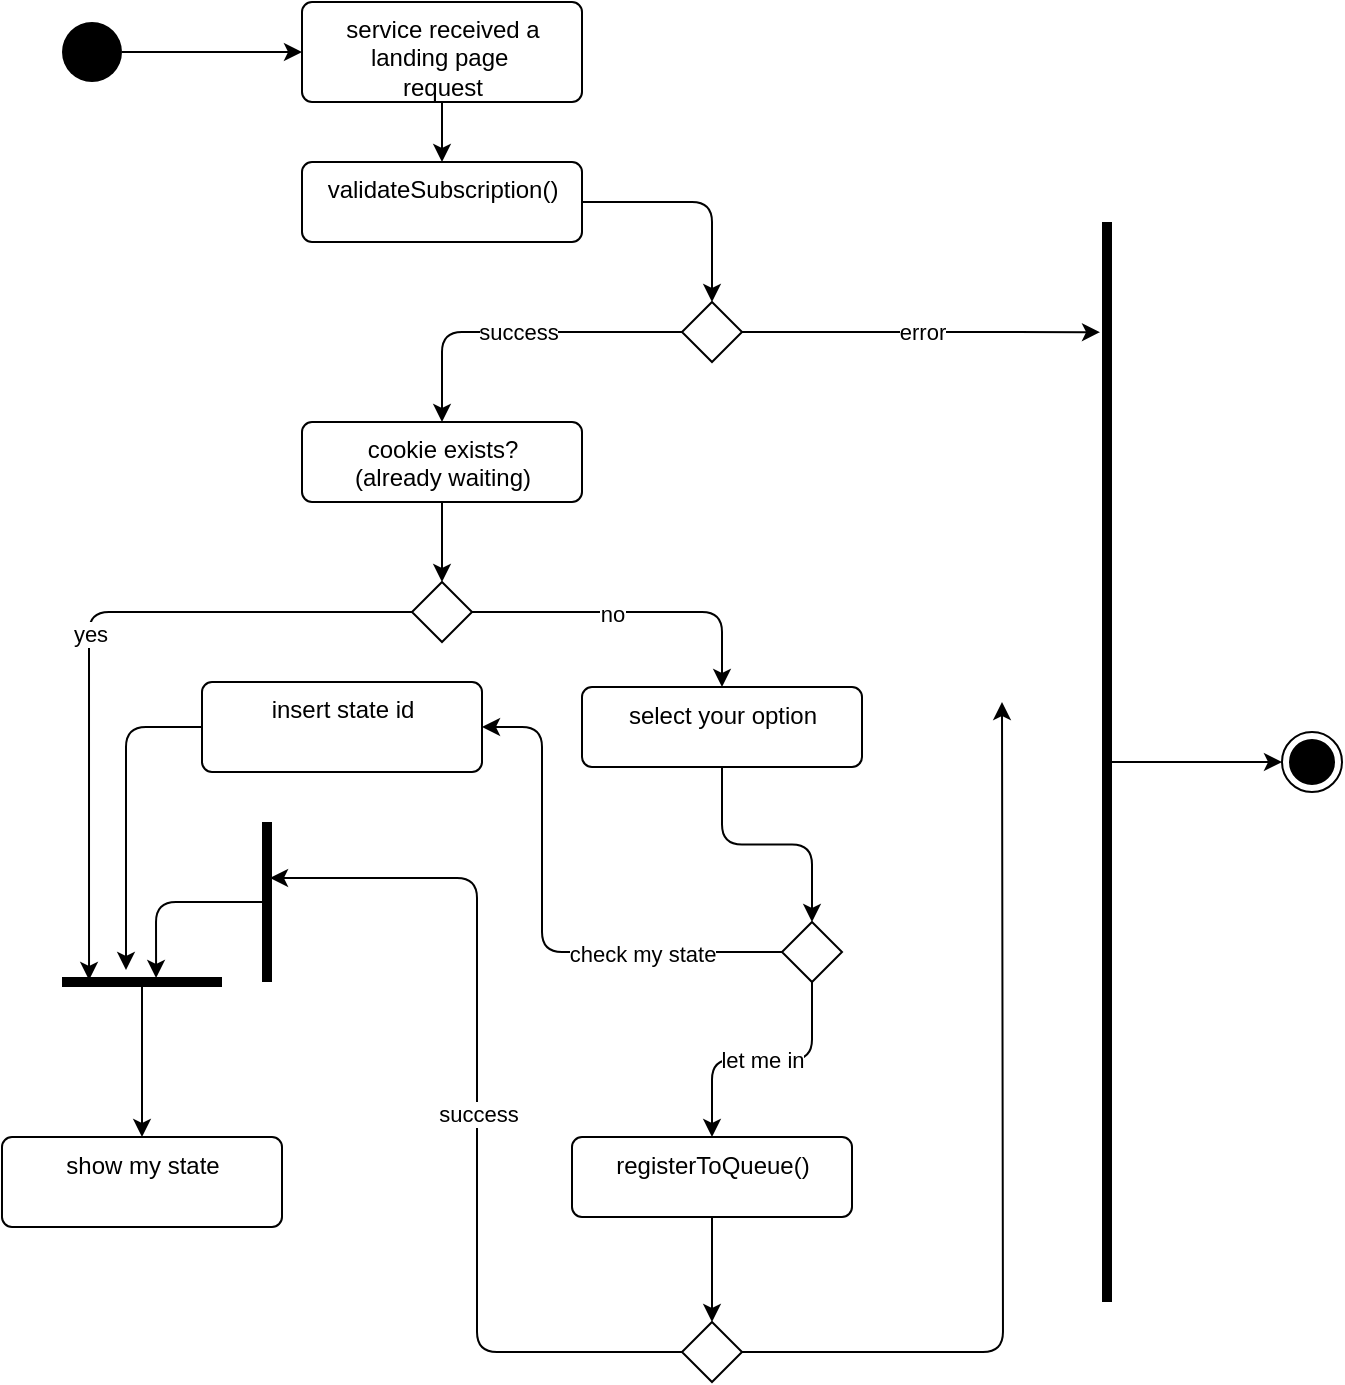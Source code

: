 <mxfile version="14.0.1" type="device" pages="4"><diagram id="NDQnUZgTkBWVzmwDHRmF" name="LandingPage - main entrypoint"><mxGraphModel dx="868" dy="482" grid="1" gridSize="10" guides="1" tooltips="1" connect="1" arrows="1" fold="1" page="1" pageScale="1" pageWidth="850" pageHeight="1100" math="0" shadow="0"><root><mxCell id="0"/><mxCell id="1" parent="0"/><mxCell id="irH6BfIKieKi5trv3q-8-56" style="edgeStyle=orthogonalEdgeStyle;rounded=0;orthogonalLoop=1;jettySize=auto;html=1;" parent="1" source="irH6BfIKieKi5trv3q-8-57" target="irH6BfIKieKi5trv3q-8-59" edge="1"><mxGeometry relative="1" as="geometry"/></mxCell><mxCell id="irH6BfIKieKi5trv3q-8-57" value="" style="ellipse;fillColor=#000000;strokeColor=none;" parent="1" vertex="1"><mxGeometry x="80" y="100" width="30" height="30" as="geometry"/></mxCell><mxCell id="s_UtQW9wPgwRplQcz4pA-1" style="edgeStyle=orthogonalEdgeStyle;rounded=1;orthogonalLoop=1;jettySize=auto;html=1;exitX=0.5;exitY=1;exitDx=0;exitDy=0;" parent="1" source="irH6BfIKieKi5trv3q-8-59" target="irH6BfIKieKi5trv3q-8-84" edge="1"><mxGeometry relative="1" as="geometry"/></mxCell><mxCell id="irH6BfIKieKi5trv3q-8-59" value="service received a&lt;br&gt;landing page&amp;nbsp;&lt;br&gt;request" style="html=1;align=center;verticalAlign=top;rounded=1;absoluteArcSize=1;arcSize=10;dashed=0;" parent="1" vertex="1"><mxGeometry x="200" y="90" width="140" height="50" as="geometry"/></mxCell><mxCell id="VntyYQcOZcIRRoNYAHF3-2" style="edgeStyle=orthogonalEdgeStyle;rounded=1;orthogonalLoop=1;jettySize=auto;html=1;entryX=0.5;entryY=0;entryDx=0;entryDy=0;" parent="1" source="irH6BfIKieKi5trv3q-8-84" target="VntyYQcOZcIRRoNYAHF3-1" edge="1"><mxGeometry relative="1" as="geometry"/></mxCell><UserObject label="validateSubscription()" link="data:page/id,rMCb3VEgC-4UddEuBIPA" id="irH6BfIKieKi5trv3q-8-84"><mxCell style="html=1;align=center;verticalAlign=top;rounded=1;absoluteArcSize=1;arcSize=10;dashed=0;" parent="1" vertex="1"><mxGeometry x="200" y="170" width="140" height="40" as="geometry"/></mxCell></UserObject><mxCell id="NFfoGQ9kcBeEYUo7juvL-4" value="error" style="edgeStyle=orthogonalEdgeStyle;rounded=1;orthogonalLoop=1;jettySize=auto;html=1;entryX=-0.2;entryY=0.102;entryDx=0;entryDy=0;entryPerimeter=0;" parent="1" source="VntyYQcOZcIRRoNYAHF3-1" target="NFfoGQ9kcBeEYUo7juvL-3" edge="1"><mxGeometry relative="1" as="geometry"/></mxCell><mxCell id="NFfoGQ9kcBeEYUo7juvL-6" value="success" style="edgeStyle=orthogonalEdgeStyle;rounded=1;orthogonalLoop=1;jettySize=auto;html=1;entryX=0.5;entryY=0;entryDx=0;entryDy=0;" parent="1" source="VntyYQcOZcIRRoNYAHF3-1" target="lG5jzF6RXwO2ZjeIud6a-8" edge="1"><mxGeometry relative="1" as="geometry"><mxPoint x="270" y="310" as="targetPoint"/></mxGeometry></mxCell><mxCell id="VntyYQcOZcIRRoNYAHF3-1" value="" style="rhombus;" parent="1" vertex="1"><mxGeometry x="390" y="240" width="30" height="30" as="geometry"/></mxCell><mxCell id="NFfoGQ9kcBeEYUo7juvL-8" style="edgeStyle=orthogonalEdgeStyle;rounded=1;orthogonalLoop=1;jettySize=auto;html=1;" parent="1" source="NFfoGQ9kcBeEYUo7juvL-3" target="NFfoGQ9kcBeEYUo7juvL-7" edge="1"><mxGeometry relative="1" as="geometry"/></mxCell><mxCell id="NFfoGQ9kcBeEYUo7juvL-3" value="" style="html=1;points=[];perimeter=orthogonalPerimeter;fillColor=#000000;strokeColor=none;" parent="1" vertex="1"><mxGeometry x="600" y="200" width="5" height="540" as="geometry"/></mxCell><mxCell id="NFfoGQ9kcBeEYUo7juvL-7" value="" style="ellipse;html=1;shape=endState;fillColor=#000000;strokeColor=#000000;" parent="1" vertex="1"><mxGeometry x="690" y="455" width="30" height="30" as="geometry"/></mxCell><mxCell id="lG5jzF6RXwO2ZjeIud6a-12" value="" style="edgeStyle=orthogonalEdgeStyle;rounded=1;orthogonalLoop=1;jettySize=auto;html=1;" parent="1" source="lG5jzF6RXwO2ZjeIud6a-8" target="lG5jzF6RXwO2ZjeIud6a-11" edge="1"><mxGeometry relative="1" as="geometry"/></mxCell><mxCell id="lG5jzF6RXwO2ZjeIud6a-8" value="cookie exists?&lt;br&gt;(already waiting)" style="html=1;align=center;verticalAlign=top;rounded=1;absoluteArcSize=1;arcSize=10;dashed=0;" parent="1" vertex="1"><mxGeometry x="200" y="300" width="140" height="40" as="geometry"/></mxCell><mxCell id="lG5jzF6RXwO2ZjeIud6a-15" value="yes" style="edgeStyle=orthogonalEdgeStyle;rounded=1;orthogonalLoop=1;jettySize=auto;html=1;entryX=0.7;entryY=0.169;entryDx=0;entryDy=0;entryPerimeter=0;" parent="1" source="lG5jzF6RXwO2ZjeIud6a-11" target="lG5jzF6RXwO2ZjeIud6a-21" edge="1"><mxGeometry relative="1" as="geometry"><mxPoint x="170" y="450" as="targetPoint"/></mxGeometry></mxCell><mxCell id="lG5jzF6RXwO2ZjeIud6a-16" style="edgeStyle=orthogonalEdgeStyle;rounded=1;orthogonalLoop=1;jettySize=auto;html=1;entryX=0.5;entryY=0;entryDx=0;entryDy=0;" parent="1" source="lG5jzF6RXwO2ZjeIud6a-11" target="lG5jzF6RXwO2ZjeIud6a-14" edge="1"><mxGeometry relative="1" as="geometry"/></mxCell><mxCell id="lG5jzF6RXwO2ZjeIud6a-17" value="no" style="edgeLabel;html=1;align=center;verticalAlign=middle;resizable=0;points=[];" parent="lG5jzF6RXwO2ZjeIud6a-16" vertex="1" connectable="0"><mxGeometry x="-0.139" y="-1" relative="1" as="geometry"><mxPoint as="offset"/></mxGeometry></mxCell><mxCell id="lG5jzF6RXwO2ZjeIud6a-11" value="" style="rhombus;" parent="1" vertex="1"><mxGeometry x="255" y="380" width="30" height="30" as="geometry"/></mxCell><mxCell id="lG5jzF6RXwO2ZjeIud6a-18" style="edgeStyle=orthogonalEdgeStyle;rounded=1;orthogonalLoop=1;jettySize=auto;html=1;" parent="1" source="lG5jzF6RXwO2ZjeIud6a-14" target="lG5jzF6RXwO2ZjeIud6a-19" edge="1"><mxGeometry relative="1" as="geometry"><mxPoint x="370" y="540" as="targetPoint"/></mxGeometry></mxCell><mxCell id="lG5jzF6RXwO2ZjeIud6a-14" value="select your option" style="html=1;align=center;verticalAlign=top;rounded=1;absoluteArcSize=1;arcSize=10;dashed=0;" parent="1" vertex="1"><mxGeometry x="340" y="432.5" width="140" height="40" as="geometry"/></mxCell><mxCell id="lG5jzF6RXwO2ZjeIud6a-27" style="edgeStyle=orthogonalEdgeStyle;rounded=1;orthogonalLoop=1;jettySize=auto;html=1;entryX=1;entryY=0.5;entryDx=0;entryDy=0;" parent="1" source="lG5jzF6RXwO2ZjeIud6a-19" target="lG5jzF6RXwO2ZjeIud6a-25" edge="1"><mxGeometry relative="1" as="geometry"><Array as="points"><mxPoint x="320" y="565"/></Array></mxGeometry></mxCell><mxCell id="lG5jzF6RXwO2ZjeIud6a-30" value="check my state" style="edgeLabel;html=1;align=center;verticalAlign=middle;resizable=0;points=[];" parent="lG5jzF6RXwO2ZjeIud6a-27" vertex="1" connectable="0"><mxGeometry x="-0.467" y="1" relative="1" as="geometry"><mxPoint as="offset"/></mxGeometry></mxCell><mxCell id="lG5jzF6RXwO2ZjeIud6a-31" value="let me in" style="edgeStyle=orthogonalEdgeStyle;rounded=1;orthogonalLoop=1;jettySize=auto;html=1;" parent="1" source="lG5jzF6RXwO2ZjeIud6a-19" target="lG5jzF6RXwO2ZjeIud6a-32" edge="1"><mxGeometry relative="1" as="geometry"><mxPoint x="455" y="660" as="targetPoint"/></mxGeometry></mxCell><mxCell id="lG5jzF6RXwO2ZjeIud6a-19" value="" style="rhombus;" parent="1" vertex="1"><mxGeometry x="440" y="550" width="30" height="30" as="geometry"/></mxCell><mxCell id="lG5jzF6RXwO2ZjeIud6a-24" value="" style="edgeStyle=orthogonalEdgeStyle;rounded=1;orthogonalLoop=1;jettySize=auto;html=1;entryX=0.5;entryY=0;entryDx=0;entryDy=0;" parent="1" source="lG5jzF6RXwO2ZjeIud6a-21" target="lG5jzF6RXwO2ZjeIud6a-22" edge="1"><mxGeometry relative="1" as="geometry"/></mxCell><mxCell id="lG5jzF6RXwO2ZjeIud6a-21" value="" style="html=1;points=[];perimeter=orthogonalPerimeter;fillColor=#000000;strokeColor=none;rotation=-90;" parent="1" vertex="1"><mxGeometry x="117.5" y="540" width="5" height="80" as="geometry"/></mxCell><mxCell id="lG5jzF6RXwO2ZjeIud6a-22" value="show my state" style="html=1;align=center;verticalAlign=top;rounded=1;absoluteArcSize=1;arcSize=10;dashed=0;" parent="1" vertex="1"><mxGeometry x="50" y="657.5" width="140" height="45" as="geometry"/></mxCell><mxCell id="lG5jzF6RXwO2ZjeIud6a-29" style="edgeStyle=orthogonalEdgeStyle;rounded=1;orthogonalLoop=1;jettySize=auto;html=1;exitX=0;exitY=0.5;exitDx=0;exitDy=0;entryX=1.7;entryY=0.4;entryDx=0;entryDy=0;entryPerimeter=0;" parent="1" source="lG5jzF6RXwO2ZjeIud6a-25" target="lG5jzF6RXwO2ZjeIud6a-21" edge="1"><mxGeometry relative="1" as="geometry"><mxPoint x="125" y="600" as="targetPoint"/></mxGeometry></mxCell><mxCell id="lG5jzF6RXwO2ZjeIud6a-25" value="insert state id" style="html=1;align=center;verticalAlign=top;rounded=1;absoluteArcSize=1;arcSize=10;dashed=0;" parent="1" vertex="1"><mxGeometry x="150" y="430" width="140" height="45" as="geometry"/></mxCell><mxCell id="lG5jzF6RXwO2ZjeIud6a-38" style="edgeStyle=orthogonalEdgeStyle;rounded=1;orthogonalLoop=1;jettySize=auto;html=1;entryX=0.5;entryY=0;entryDx=0;entryDy=0;" parent="1" source="lG5jzF6RXwO2ZjeIud6a-32" target="lG5jzF6RXwO2ZjeIud6a-34" edge="1"><mxGeometry relative="1" as="geometry"/></mxCell><mxCell id="lG5jzF6RXwO2ZjeIud6a-32" value="registerToQueue()" style="html=1;align=center;verticalAlign=top;rounded=1;absoluteArcSize=1;arcSize=10;dashed=0;" parent="1" vertex="1"><mxGeometry x="335" y="657.5" width="140" height="40" as="geometry"/></mxCell><mxCell id="lG5jzF6RXwO2ZjeIud6a-35" value="success" style="edgeStyle=orthogonalEdgeStyle;rounded=1;orthogonalLoop=1;jettySize=auto;html=1;entryX=0.8;entryY=0.35;entryDx=0;entryDy=0;entryPerimeter=0;" parent="1" source="lG5jzF6RXwO2ZjeIud6a-34" target="lG5jzF6RXwO2ZjeIud6a-36" edge="1"><mxGeometry relative="1" as="geometry"><mxPoint x="250" y="540" as="targetPoint"/></mxGeometry></mxCell><mxCell id="lG5jzF6RXwO2ZjeIud6a-39" style="edgeStyle=orthogonalEdgeStyle;rounded=1;orthogonalLoop=1;jettySize=auto;html=1;" parent="1" source="lG5jzF6RXwO2ZjeIud6a-34" edge="1"><mxGeometry relative="1" as="geometry"><mxPoint x="550" y="440" as="targetPoint"/></mxGeometry></mxCell><mxCell id="lG5jzF6RXwO2ZjeIud6a-34" value="" style="rhombus;" parent="1" vertex="1"><mxGeometry x="390" y="750" width="30" height="30" as="geometry"/></mxCell><mxCell id="lG5jzF6RXwO2ZjeIud6a-37" style="edgeStyle=orthogonalEdgeStyle;rounded=1;orthogonalLoop=1;jettySize=auto;html=1;entryX=0.9;entryY=0.588;entryDx=0;entryDy=0;entryPerimeter=0;" parent="1" source="lG5jzF6RXwO2ZjeIud6a-36" target="lG5jzF6RXwO2ZjeIud6a-21" edge="1"><mxGeometry relative="1" as="geometry"/></mxCell><mxCell id="lG5jzF6RXwO2ZjeIud6a-36" value="" style="html=1;points=[];perimeter=orthogonalPerimeter;fillColor=#000000;strokeColor=none;" parent="1" vertex="1"><mxGeometry x="180" y="500" width="5" height="80" as="geometry"/></mxCell></root></mxGraphModel></diagram><diagram id="rMCb3VEgC-4UddEuBIPA" name="process: validateSubscription()"><mxGraphModel dx="868" dy="482" grid="1" gridSize="10" guides="1" tooltips="1" connect="1" arrows="1" fold="1" page="1" pageScale="1" pageWidth="850" pageHeight="1100" math="0" shadow="0"><root><mxCell id="uM4lzSoolQTsSZDoL9ey-0"/><mxCell id="uM4lzSoolQTsSZDoL9ey-1" parent="uM4lzSoolQTsSZDoL9ey-0"/><mxCell id="DKMxJ2mvD7xFHOEaBPXk-0" value="subscription&lt;br&gt;validation&lt;br&gt;process" style="shape=umlFrame;whiteSpace=wrap;html=1;width=100;height=50;" parent="uM4lzSoolQTsSZDoL9ey-1" vertex="1"><mxGeometry x="170" y="230" width="545" height="390" as="geometry"/></mxCell><mxCell id="DKMxJ2mvD7xFHOEaBPXk-1" value="Api Token" style="text;align=center;verticalAlign=middle;dashed=0;fillColor=#ffffff;strokeColor=#000000;rotation=0;" parent="uM4lzSoolQTsSZDoL9ey-1" vertex="1"><mxGeometry x="110" y="400" width="80" height="40" as="geometry"/></mxCell><mxCell id="DKMxJ2mvD7xFHOEaBPXk-2" style="edgeStyle=orthogonalEdgeStyle;orthogonalLoop=1;jettySize=auto;html=1;entryX=0.5;entryY=0;entryDx=0;entryDy=0;curved=1;exitX=0;exitY=0.5;exitDx=0;exitDy=0;exitPerimeter=0;" parent="uM4lzSoolQTsSZDoL9ey-1" source="DKMxJ2mvD7xFHOEaBPXk-3" target="DKMxJ2mvD7xFHOEaBPXk-1" edge="1"><mxGeometry relative="1" as="geometry"/></mxCell><mxCell id="DKMxJ2mvD7xFHOEaBPXk-3" value="knocqueue subscription's&lt;br&gt;public token" style="shape=note2;boundedLbl=1;whiteSpace=wrap;html=1;size=25;verticalAlign=top;align=center;" parent="uM4lzSoolQTsSZDoL9ey-1" vertex="1"><mxGeometry x="30" y="90" width="200" height="80" as="geometry"/></mxCell><mxCell id="DKMxJ2mvD7xFHOEaBPXk-4" value="" style="edgeStyle=orthogonalEdgeStyle;rounded=1;orthogonalLoop=1;jettySize=auto;html=1;" parent="uM4lzSoolQTsSZDoL9ey-1" source="DKMxJ2mvD7xFHOEaBPXk-5" target="DKMxJ2mvD7xFHOEaBPXk-7" edge="1"><mxGeometry relative="1" as="geometry"><mxPoint x="310" y="325" as="targetPoint"/></mxGeometry></mxCell><mxCell id="DKMxJ2mvD7xFHOEaBPXk-5" value="" style="ellipse;fillColor=#000000;strokeColor=none;" parent="uM4lzSoolQTsSZDoL9ey-1" vertex="1"><mxGeometry x="190" y="310" width="30" height="30" as="geometry"/></mxCell><mxCell id="DKMxJ2mvD7xFHOEaBPXk-6" style="edgeStyle=orthogonalEdgeStyle;rounded=1;orthogonalLoop=1;jettySize=auto;html=1;entryX=0.5;entryY=0;entryDx=0;entryDy=0;" parent="uM4lzSoolQTsSZDoL9ey-1" source="DKMxJ2mvD7xFHOEaBPXk-7" target="DKMxJ2mvD7xFHOEaBPXk-11" edge="1"><mxGeometry relative="1" as="geometry"/></mxCell><mxCell id="DKMxJ2mvD7xFHOEaBPXk-7" value="validateToken()" style="html=1;align=center;verticalAlign=top;rounded=1;absoluteArcSize=1;arcSize=10;dashed=0;" parent="uM4lzSoolQTsSZDoL9ey-1" vertex="1"><mxGeometry x="260" y="305" width="140" height="40" as="geometry"/></mxCell><mxCell id="DKMxJ2mvD7xFHOEaBPXk-8" style="edgeStyle=orthogonalEdgeStyle;rounded=1;orthogonalLoop=1;jettySize=auto;html=1;entryX=0.1;entryY=0.088;entryDx=0;entryDy=0;entryPerimeter=0;" parent="uM4lzSoolQTsSZDoL9ey-1" source="DKMxJ2mvD7xFHOEaBPXk-11" target="DKMxJ2mvD7xFHOEaBPXk-26" edge="1"><mxGeometry relative="1" as="geometry"><mxPoint x="675" y="505" as="targetPoint"/></mxGeometry></mxCell><mxCell id="DKMxJ2mvD7xFHOEaBPXk-9" value="else" style="edgeLabel;html=1;align=center;verticalAlign=middle;resizable=0;points=[];" parent="DKMxJ2mvD7xFHOEaBPXk-8" vertex="1" connectable="0"><mxGeometry x="-0.482" y="1" relative="1" as="geometry"><mxPoint as="offset"/></mxGeometry></mxCell><mxCell id="DKMxJ2mvD7xFHOEaBPXk-10" value="token is valid" style="edgeStyle=orthogonalEdgeStyle;rounded=1;orthogonalLoop=1;jettySize=auto;html=1;entryX=0;entryY=0.5;entryDx=0;entryDy=0;" parent="uM4lzSoolQTsSZDoL9ey-1" source="DKMxJ2mvD7xFHOEaBPXk-11" target="DKMxJ2mvD7xFHOEaBPXk-16" edge="1"><mxGeometry x="-0.652" relative="1" as="geometry"><mxPoint as="offset"/></mxGeometry></mxCell><mxCell id="DKMxJ2mvD7xFHOEaBPXk-11" value="" style="rhombus;" parent="uM4lzSoolQTsSZDoL9ey-1" vertex="1"><mxGeometry x="520" y="350" width="30" height="30" as="geometry"/></mxCell><mxCell id="JniwCqyqFKmPZl6Hg1i--9" style="edgeStyle=orthogonalEdgeStyle;rounded=1;orthogonalLoop=1;jettySize=auto;html=1;exitX=0.5;exitY=1;exitDx=0;exitDy=0;" parent="uM4lzSoolQTsSZDoL9ey-1" source="DKMxJ2mvD7xFHOEaBPXk-13" edge="1"><mxGeometry relative="1" as="geometry"><mxPoint x="498" y="813" as="targetPoint"/></mxGeometry></mxCell><mxCell id="DKMxJ2mvD7xFHOEaBPXk-13" value="return false" style="html=1;align=center;verticalAlign=top;rounded=1;absoluteArcSize=1;arcSize=10;dashed=0;" parent="uM4lzSoolQTsSZDoL9ey-1" vertex="1"><mxGeometry x="522.5" y="710" width="140" height="40" as="geometry"/></mxCell><mxCell id="DKMxJ2mvD7xFHOEaBPXk-14" value="" style="ellipse;html=1;shape=endState;fillColor=#000000;strokeColor=#000000;" parent="uM4lzSoolQTsSZDoL9ey-1" vertex="1"><mxGeometry x="447.5" y="870" width="30" height="30" as="geometry"/></mxCell><mxCell id="DKMxJ2mvD7xFHOEaBPXk-15" style="edgeStyle=orthogonalEdgeStyle;rounded=1;orthogonalLoop=1;jettySize=auto;html=1;entryX=0.5;entryY=0;entryDx=0;entryDy=0;" parent="uM4lzSoolQTsSZDoL9ey-1" source="DKMxJ2mvD7xFHOEaBPXk-16" target="DKMxJ2mvD7xFHOEaBPXk-21" edge="1"><mxGeometry relative="1" as="geometry"/></mxCell><mxCell id="DKMxJ2mvD7xFHOEaBPXk-16" value="hasServiceAccess()" style="html=1;align=center;verticalAlign=top;rounded=1;absoluteArcSize=1;arcSize=10;dashed=0;" parent="uM4lzSoolQTsSZDoL9ey-1" vertex="1"><mxGeometry x="260" y="390" width="140" height="40" as="geometry"/></mxCell><mxCell id="DKMxJ2mvD7xFHOEaBPXk-17" style="edgeStyle=isometricEdgeStyle;rounded=1;orthogonalLoop=1;jettySize=auto;html=1;exitX=1.1;exitY=0.513;exitDx=0;exitDy=0;exitPerimeter=0;elbow=vertical;" parent="uM4lzSoolQTsSZDoL9ey-1" source="DKMxJ2mvD7xFHOEaBPXk-26" target="DKMxJ2mvD7xFHOEaBPXk-13" edge="1"><mxGeometry relative="1" as="geometry"><mxPoint x="660" y="520" as="sourcePoint"/></mxGeometry></mxCell><mxCell id="DKMxJ2mvD7xFHOEaBPXk-18" value="else" style="edgeStyle=orthogonalEdgeStyle;rounded=1;orthogonalLoop=1;jettySize=auto;html=1;" parent="uM4lzSoolQTsSZDoL9ey-1" source="DKMxJ2mvD7xFHOEaBPXk-21" target="DKMxJ2mvD7xFHOEaBPXk-26" edge="1"><mxGeometry relative="1" as="geometry"><mxPoint x="660" y="490" as="targetPoint"/><Array as="points"><mxPoint x="660" y="445"/></Array></mxGeometry></mxCell><mxCell id="DKMxJ2mvD7xFHOEaBPXk-19" style="edgeStyle=orthogonalEdgeStyle;rounded=1;orthogonalLoop=1;jettySize=auto;html=1;entryX=0;entryY=0.5;entryDx=0;entryDy=0;" parent="uM4lzSoolQTsSZDoL9ey-1" source="DKMxJ2mvD7xFHOEaBPXk-21" target="DKMxJ2mvD7xFHOEaBPXk-22" edge="1"><mxGeometry relative="1" as="geometry"/></mxCell><mxCell id="DKMxJ2mvD7xFHOEaBPXk-20" value="subscription is valid" style="edgeLabel;html=1;align=center;verticalAlign=middle;resizable=0;points=[];" parent="DKMxJ2mvD7xFHOEaBPXk-19" vertex="1" connectable="0"><mxGeometry x="-0.178" y="3" relative="1" as="geometry"><mxPoint x="68.5" y="-3" as="offset"/></mxGeometry></mxCell><mxCell id="DKMxJ2mvD7xFHOEaBPXk-21" value="" style="rhombus;" parent="uM4lzSoolQTsSZDoL9ey-1" vertex="1"><mxGeometry x="520" y="430" width="30" height="30" as="geometry"/></mxCell><mxCell id="DKMxJ2mvD7xFHOEaBPXk-22" value="subscriptionIsActive()" style="html=1;align=center;verticalAlign=top;rounded=1;absoluteArcSize=1;arcSize=10;dashed=0;" parent="uM4lzSoolQTsSZDoL9ey-1" vertex="1"><mxGeometry x="260" y="470" width="140" height="40" as="geometry"/></mxCell><mxCell id="DKMxJ2mvD7xFHOEaBPXk-23" value="else" style="edgeStyle=orthogonalEdgeStyle;rounded=1;orthogonalLoop=1;jettySize=auto;html=1;entryX=0.1;entryY=0.9;entryDx=0;entryDy=0;entryPerimeter=0;" parent="uM4lzSoolQTsSZDoL9ey-1" source="DKMxJ2mvD7xFHOEaBPXk-24" target="DKMxJ2mvD7xFHOEaBPXk-26" edge="1"><mxGeometry relative="1" as="geometry"/></mxCell><mxCell id="JniwCqyqFKmPZl6Hg1i--1" style="edgeStyle=isometricEdgeStyle;rounded=1;orthogonalLoop=1;jettySize=auto;html=1;entryX=0.5;entryY=0;entryDx=0;entryDy=0;exitX=0;exitY=0.5;exitDx=0;exitDy=0;" parent="uM4lzSoolQTsSZDoL9ey-1" source="DKMxJ2mvD7xFHOEaBPXk-24" target="JniwCqyqFKmPZl6Hg1i--0" edge="1"><mxGeometry relative="1" as="geometry"/></mxCell><mxCell id="JniwCqyqFKmPZl6Hg1i--2" value="Text" style="edgeLabel;html=1;align=center;verticalAlign=middle;resizable=0;points=[];" parent="JniwCqyqFKmPZl6Hg1i--1" vertex="1" connectable="0"><mxGeometry x="-0.784" y="1" relative="1" as="geometry"><mxPoint as="offset"/></mxGeometry></mxCell><mxCell id="DKMxJ2mvD7xFHOEaBPXk-24" value="" style="rhombus;" parent="uM4lzSoolQTsSZDoL9ey-1" vertex="1"><mxGeometry x="520" y="510" width="30" height="30" as="geometry"/></mxCell><mxCell id="DKMxJ2mvD7xFHOEaBPXk-25" style="edgeStyle=orthogonalEdgeStyle;orthogonalLoop=1;jettySize=auto;html=1;entryX=0.5;entryY=0;entryDx=0;entryDy=0;rounded=1;" parent="uM4lzSoolQTsSZDoL9ey-1" source="DKMxJ2mvD7xFHOEaBPXk-22" target="DKMxJ2mvD7xFHOEaBPXk-24" edge="1"><mxGeometry relative="1" as="geometry"><mxPoint x="400" y="490" as="sourcePoint"/><mxPoint x="535" y="528" as="targetPoint"/></mxGeometry></mxCell><mxCell id="DKMxJ2mvD7xFHOEaBPXk-26" value="" style="html=1;points=[];perimeter=orthogonalPerimeter;fillColor=#000000;strokeColor=none;rotation=90;" parent="uM4lzSoolQTsSZDoL9ey-1" vertex="1"><mxGeometry x="657.5" y="540" width="5" height="80" as="geometry"/></mxCell><mxCell id="JniwCqyqFKmPZl6Hg1i--8" style="edgeStyle=orthogonalEdgeStyle;rounded=1;orthogonalLoop=1;jettySize=auto;html=1;entryX=0.2;entryY=0.906;entryDx=0;entryDy=0;entryPerimeter=0;exitX=0.5;exitY=1;exitDx=0;exitDy=0;" parent="uM4lzSoolQTsSZDoL9ey-1" source="JniwCqyqFKmPZl6Hg1i--0" target="JniwCqyqFKmPZl6Hg1i--5" edge="1"><mxGeometry relative="1" as="geometry"/></mxCell><mxCell id="JniwCqyqFKmPZl6Hg1i--0" value="return true" style="html=1;align=center;verticalAlign=top;rounded=1;absoluteArcSize=1;arcSize=10;dashed=0;" parent="uM4lzSoolQTsSZDoL9ey-1" vertex="1"><mxGeometry x="250" y="710" width="140" height="40" as="geometry"/></mxCell><mxCell id="JniwCqyqFKmPZl6Hg1i--7" style="rounded=1;orthogonalLoop=1;jettySize=auto;html=1;entryX=0.5;entryY=0;entryDx=0;entryDy=0;" parent="uM4lzSoolQTsSZDoL9ey-1" source="JniwCqyqFKmPZl6Hg1i--5" target="DKMxJ2mvD7xFHOEaBPXk-14" edge="1"><mxGeometry relative="1" as="geometry"/></mxCell><mxCell id="JniwCqyqFKmPZl6Hg1i--5" value="" style="html=1;points=[];perimeter=orthogonalPerimeter;fillColor=#000000;strokeColor=none;rotation=0;direction=south;" parent="uM4lzSoolQTsSZDoL9ey-1" vertex="1"><mxGeometry x="422.5" y="810" width="80" height="5" as="geometry"/></mxCell></root></mxGraphModel></diagram><diagram id="dqWOzgzlSSCxn2DzHZHp" name="process: registerToQueue()"><mxGraphModel dx="868" dy="482" grid="1" gridSize="10" guides="1" tooltips="1" connect="1" arrows="1" fold="1" page="1" pageScale="1" pageWidth="850" pageHeight="1100" math="0" shadow="0"><root><mxCell id="ktbc1GP0XsEFqD6ULRCU-0"/><mxCell id="ktbc1GP0XsEFqD6ULRCU-1" parent="ktbc1GP0XsEFqD6ULRCU-0"/><mxCell id="duOWpNx6NeXcct7QLENt-0" value="registerToQueue" style="shape=umlFrame;whiteSpace=wrap;html=1;width=130;height=40;" vertex="1" parent="ktbc1GP0XsEFqD6ULRCU-1"><mxGeometry x="60" y="80" width="750" height="420" as="geometry"/></mxCell></root></mxGraphModel></diagram><diagram id="NyjuDFZjqYe1NIyFk43F" name="sequence-diagram"><mxGraphModel dx="868" dy="482" grid="1" gridSize="10" guides="1" tooltips="1" connect="1" arrows="1" fold="1" page="1" pageScale="1" pageWidth="850" pageHeight="1100" math="0" shadow="0"><root><mxCell id="KlETgIt6DaptjkI2Zosz-0"/><mxCell id="KlETgIt6DaptjkI2Zosz-1" parent="KlETgIt6DaptjkI2Zosz-0"/><mxCell id="KlETgIt6DaptjkI2Zosz-2" value="" style="shape=umlLifeline;perimeter=lifelinePerimeter;container=1;collapsible=0;recursiveResize=0;rounded=0;shadow=0;strokeWidth=1;" parent="KlETgIt6DaptjkI2Zosz-1" vertex="1"><mxGeometry x="61" y="80" width="100" height="580" as="geometry"/></mxCell><mxCell id="KlETgIt6DaptjkI2Zosz-3" value="" style="points=[];perimeter=orthogonalPerimeter;rounded=0;shadow=0;strokeWidth=1;" parent="KlETgIt6DaptjkI2Zosz-2" vertex="1"><mxGeometry x="45" y="70" width="10" height="380" as="geometry"/></mxCell><mxCell id="KlETgIt6DaptjkI2Zosz-4" value="" style="points=[];perimeter=orthogonalPerimeter;rounded=0;shadow=0;strokeWidth=1;" parent="KlETgIt6DaptjkI2Zosz-2" vertex="1"><mxGeometry x="45" y="460" width="15" height="120" as="geometry"/></mxCell><mxCell id="KlETgIt6DaptjkI2Zosz-5" value="website &#10;entry point" style="shape=umlLifeline;perimeter=lifelinePerimeter;container=1;collapsible=0;recursiveResize=0;rounded=0;shadow=0;strokeWidth=1;" parent="KlETgIt6DaptjkI2Zosz-1" vertex="1"><mxGeometry x="231" y="80" width="100" height="520" as="geometry"/></mxCell><mxCell id="KlETgIt6DaptjkI2Zosz-6" value="" style="points=[];perimeter=orthogonalPerimeter;rounded=0;shadow=0;strokeWidth=1;" parent="KlETgIt6DaptjkI2Zosz-5" vertex="1"><mxGeometry x="45" y="80" width="10" height="320" as="geometry"/></mxCell><mxCell id="KlETgIt6DaptjkI2Zosz-7" value="'without JWT" style="verticalAlign=bottom;endArrow=block;entryX=0;entryY=0;shadow=0;strokeWidth=1;" parent="KlETgIt6DaptjkI2Zosz-1" source="KlETgIt6DaptjkI2Zosz-3" target="KlETgIt6DaptjkI2Zosz-6" edge="1"><mxGeometry relative="1" as="geometry"><mxPoint x="216" y="160" as="sourcePoint"/></mxGeometry></mxCell><mxCell id="KlETgIt6DaptjkI2Zosz-8" value="Knocqueue &#10;landing page" style="shape=umlLifeline;perimeter=lifelinePerimeter;container=1;collapsible=0;recursiveResize=0;rounded=0;shadow=0;strokeWidth=1;" parent="KlETgIt6DaptjkI2Zosz-1" vertex="1"><mxGeometry x="391" y="80" width="110" height="520" as="geometry"/></mxCell><mxCell id="KlETgIt6DaptjkI2Zosz-9" value="" style="points=[];perimeter=orthogonalPerimeter;rounded=0;shadow=0;strokeWidth=1;" parent="KlETgIt6DaptjkI2Zosz-8" vertex="1"><mxGeometry x="50" y="90" width="10" height="280" as="geometry"/></mxCell><mxCell id="KlETgIt6DaptjkI2Zosz-10" value="" style="points=[];perimeter=orthogonalPerimeter;rounded=0;shadow=0;strokeWidth=1;" parent="KlETgIt6DaptjkI2Zosz-8" vertex="1"><mxGeometry x="57" y="230" width="10" height="120" as="geometry"/></mxCell><mxCell id="KlETgIt6DaptjkI2Zosz-11" value="redirect" style="verticalAlign=bottom;endArrow=block;shadow=0;strokeWidth=1;exitX=1.2;exitY=0.069;exitDx=0;exitDy=0;exitPerimeter=0;" parent="KlETgIt6DaptjkI2Zosz-1" edge="1"><mxGeometry relative="1" as="geometry"><mxPoint x="288" y="171.04" as="sourcePoint"/><mxPoint x="443" y="170" as="targetPoint"/></mxGeometry></mxCell><mxCell id="KlETgIt6DaptjkI2Zosz-12" value="Knocqueue &#10;api gateway" style="shape=umlLifeline;perimeter=lifelinePerimeter;container=1;collapsible=0;recursiveResize=0;rounded=0;shadow=0;strokeWidth=1;" parent="KlETgIt6DaptjkI2Zosz-1" vertex="1"><mxGeometry x="541" y="80" width="110" height="520" as="geometry"/></mxCell><mxCell id="KlETgIt6DaptjkI2Zosz-13" value="" style="points=[];perimeter=orthogonalPerimeter;rounded=0;shadow=0;strokeWidth=1;" parent="KlETgIt6DaptjkI2Zosz-12" vertex="1"><mxGeometry x="50" y="90" width="10" height="110" as="geometry"/></mxCell><mxCell id="KlETgIt6DaptjkI2Zosz-14" value="" style="points=[];perimeter=orthogonalPerimeter;rounded=0;shadow=0;strokeWidth=1;" parent="KlETgIt6DaptjkI2Zosz-12" vertex="1"><mxGeometry x="50" y="240" width="10" height="80" as="geometry"/></mxCell><mxCell id="KlETgIt6DaptjkI2Zosz-15" value="return a cookie&#10; with JWT id" style="verticalAlign=bottom;endArrow=open;dashed=1;endSize=8;shadow=0;strokeWidth=1;exitX=-0.1;exitY=1.011;exitDx=0;exitDy=0;exitPerimeter=0;" parent="KlETgIt6DaptjkI2Zosz-1" source="KlETgIt6DaptjkI2Zosz-17" target="KlETgIt6DaptjkI2Zosz-13" edge="1"><mxGeometry x="-0.008" y="-21" relative="1" as="geometry"><mxPoint x="458" y="200" as="targetPoint"/><mxPoint x="591" y="201" as="sourcePoint"/><Array as="points"><mxPoint x="641" y="271"/></Array><mxPoint as="offset"/></mxGeometry></mxCell><mxCell id="KlETgIt6DaptjkI2Zosz-16" value="knocqueue&#10;unique id generator" style="shape=umlLifeline;perimeter=lifelinePerimeter;container=1;collapsible=0;recursiveResize=0;rounded=0;shadow=0;strokeWidth=1;" parent="KlETgIt6DaptjkI2Zosz-1" vertex="1"><mxGeometry x="671" y="80" width="110" height="520" as="geometry"/></mxCell><mxCell id="KlETgIt6DaptjkI2Zosz-17" value="" style="points=[];perimeter=orthogonalPerimeter;rounded=0;shadow=0;strokeWidth=1;" parent="KlETgIt6DaptjkI2Zosz-16" vertex="1"><mxGeometry x="50" y="95" width="10" height="95" as="geometry"/></mxCell><mxCell id="KlETgIt6DaptjkI2Zosz-18" style="edgeStyle=orthogonalEdgeStyle;rounded=0;orthogonalLoop=1;jettySize=auto;html=1;exitX=1;exitY=0.425;exitDx=0;exitDy=0;exitPerimeter=0;" parent="KlETgIt6DaptjkI2Zosz-1" source="KlETgIt6DaptjkI2Zosz-13" edge="1"><mxGeometry relative="1" as="geometry"><mxPoint x="721" y="189" as="targetPoint"/><Array as="points"><mxPoint x="601" y="189"/></Array></mxGeometry></mxCell><mxCell id="KlETgIt6DaptjkI2Zosz-19" value="generate&amp;nbsp;&lt;br&gt;unique id&lt;br&gt;for polling" style="edgeLabel;html=1;align=center;verticalAlign=middle;resizable=0;points=[];" parent="KlETgIt6DaptjkI2Zosz-18" vertex="1" connectable="0"><mxGeometry x="-0.246" y="1" relative="1" as="geometry"><mxPoint x="16" y="-18" as="offset"/></mxGeometry></mxCell><mxCell id="KlETgIt6DaptjkI2Zosz-20" value="Knocqueue &#10;mongodb" style="shape=umlLifeline;perimeter=lifelinePerimeter;container=1;collapsible=0;recursiveResize=0;rounded=0;shadow=0;strokeWidth=1;" parent="KlETgIt6DaptjkI2Zosz-1" vertex="1"><mxGeometry x="810" y="80" width="110" height="520" as="geometry"/></mxCell><mxCell id="KlETgIt6DaptjkI2Zosz-21" value="" style="points=[];perimeter=orthogonalPerimeter;rounded=0;shadow=0;strokeWidth=1;" parent="KlETgIt6DaptjkI2Zosz-20" vertex="1"><mxGeometry x="50" y="100" width="10" height="40" as="geometry"/></mxCell><mxCell id="KlETgIt6DaptjkI2Zosz-22" value="Knocqueue &#10;cache store" style="shape=umlLifeline;perimeter=lifelinePerimeter;container=1;collapsible=0;recursiveResize=0;rounded=0;shadow=0;strokeWidth=1;" parent="KlETgIt6DaptjkI2Zosz-1" vertex="1"><mxGeometry x="941" y="80" width="110" height="520" as="geometry"/></mxCell><mxCell id="KlETgIt6DaptjkI2Zosz-23" value="" style="points=[];perimeter=orthogonalPerimeter;rounded=0;shadow=0;strokeWidth=1;" parent="KlETgIt6DaptjkI2Zosz-22" vertex="1"><mxGeometry x="50" y="158" width="10" height="40" as="geometry"/></mxCell><mxCell id="KlETgIt6DaptjkI2Zosz-24" value="" style="points=[];perimeter=orthogonalPerimeter;rounded=0;shadow=0;strokeWidth=1;" parent="KlETgIt6DaptjkI2Zosz-22" vertex="1"><mxGeometry x="50" y="250" width="10" height="90" as="geometry"/></mxCell><mxCell id="KlETgIt6DaptjkI2Zosz-25" value="insert to DB" style="edgeStyle=orthogonalEdgeStyle;rounded=0;orthogonalLoop=1;jettySize=auto;html=1;exitX=1;exitY=0.263;exitDx=0;exitDy=0;exitPerimeter=0;endArrow=openAsync;endFill=0;" parent="KlETgIt6DaptjkI2Zosz-1" source="KlETgIt6DaptjkI2Zosz-17" target="KlETgIt6DaptjkI2Zosz-21" edge="1"><mxGeometry x="0.085" y="10" relative="1" as="geometry"><mxPoint as="offset"/></mxGeometry></mxCell><mxCell id="KlETgIt6DaptjkI2Zosz-26" value="insert to cache" style="edgeStyle=orthogonalEdgeStyle;rounded=0;orthogonalLoop=1;jettySize=auto;html=1;entryX=-0.3;entryY=0.275;entryDx=0;entryDy=0;entryPerimeter=0;" parent="KlETgIt6DaptjkI2Zosz-1" target="KlETgIt6DaptjkI2Zosz-23" edge="1"><mxGeometry x="-0.458" y="10" relative="1" as="geometry"><mxPoint x="733" y="250" as="sourcePoint"/><mxPoint x="1021" y="250" as="targetPoint"/><Array as="points"><mxPoint x="791" y="250"/></Array><mxPoint as="offset"/></mxGeometry></mxCell><mxCell id="KlETgIt6DaptjkI2Zosz-27" value="" style="verticalAlign=bottom;endArrow=open;dashed=1;endSize=8;shadow=0;strokeWidth=1;exitX=-0.1;exitY=1.011;exitDx=0;exitDy=0;exitPerimeter=0;" parent="KlETgIt6DaptjkI2Zosz-1" target="KlETgIt6DaptjkI2Zosz-8" edge="1"><mxGeometry x="-0.008" y="-21" relative="1" as="geometry"><mxPoint x="471" y="280" as="targetPoint"/><mxPoint x="590" y="280.045" as="sourcePoint"/><Array as="points"><mxPoint x="511" y="280"/></Array><mxPoint as="offset"/></mxGeometry></mxCell><mxCell id="KlETgIt6DaptjkI2Zosz-28" value="register to queue" style="edgeStyle=orthogonalEdgeStyle;rounded=0;orthogonalLoop=1;jettySize=auto;html=1;entryX=-0.3;entryY=0.082;entryDx=0;entryDy=0;entryPerimeter=0;exitX=1.2;exitY=0.032;exitDx=0;exitDy=0;exitPerimeter=0;" parent="KlETgIt6DaptjkI2Zosz-1" source="KlETgIt6DaptjkI2Zosz-9" target="KlETgIt6DaptjkI2Zosz-13" edge="1"><mxGeometry relative="1" as="geometry"/></mxCell><mxCell id="KlETgIt6DaptjkI2Zosz-29" value="polling by &lt;br&gt;cookie JWT" style="edgeStyle=orthogonalEdgeStyle;rounded=0;orthogonalLoop=1;jettySize=auto;html=1;endArrow=classic;endFill=1;entryX=0.2;entryY=0.075;entryDx=0;entryDy=0;entryPerimeter=0;exitX=1.5;exitY=0.158;exitDx=0;exitDy=0;exitPerimeter=0;" parent="KlETgIt6DaptjkI2Zosz-1" source="KlETgIt6DaptjkI2Zosz-10" target="KlETgIt6DaptjkI2Zosz-14" edge="1"><mxGeometry relative="1" as="geometry"><mxPoint x="531" y="310" as="targetPoint"/><mxPoint x="471" y="328" as="sourcePoint"/></mxGeometry></mxCell><mxCell id="KlETgIt6DaptjkI2Zosz-30" value="get state from cache" style="edgeStyle=orthogonalEdgeStyle;rounded=0;orthogonalLoop=1;jettySize=auto;html=1;entryX=0.1;entryY=0.122;entryDx=0;entryDy=0;entryPerimeter=0;endArrow=classic;endFill=1;exitX=1;exitY=0.263;exitDx=0;exitDy=0;exitPerimeter=0;" parent="KlETgIt6DaptjkI2Zosz-1" source="KlETgIt6DaptjkI2Zosz-14" target="KlETgIt6DaptjkI2Zosz-24" edge="1"><mxGeometry relative="1" as="geometry"><mxPoint as="offset"/></mxGeometry></mxCell><mxCell id="KlETgIt6DaptjkI2Zosz-31" value="" style="verticalAlign=bottom;endArrow=open;dashed=1;endSize=8;shadow=0;strokeWidth=1;" parent="KlETgIt6DaptjkI2Zosz-1" edge="1"><mxGeometry x="-0.015" y="-9" relative="1" as="geometry"><mxPoint x="601" y="379" as="targetPoint"/><mxPoint x="990" y="379" as="sourcePoint"/><Array as="points"><mxPoint x="941" y="379"/></Array><mxPoint as="offset"/></mxGeometry></mxCell><mxCell id="KlETgIt6DaptjkI2Zosz-32" value="if JWT token&amp;nbsp; exists&lt;br&gt;&amp;nbsp;(generate by the queue manage)&lt;br&gt;&amp;nbsp;provide an access to the website" style="edgeLabel;html=1;align=center;verticalAlign=middle;resizable=0;points=[];" parent="KlETgIt6DaptjkI2Zosz-31" vertex="1" connectable="0"><mxGeometry x="0.265" y="-1" relative="1" as="geometry"><mxPoint as="offset"/></mxGeometry></mxCell><mxCell id="KlETgIt6DaptjkI2Zosz-33" value="Knocqueue &#10;queue manager" style="shape=umlLifeline;perimeter=lifelinePerimeter;container=1;collapsible=0;recursiveResize=0;rounded=0;shadow=0;strokeWidth=1;" parent="KlETgIt6DaptjkI2Zosz-1" vertex="1"><mxGeometry x="1071" y="80" width="110" height="520" as="geometry"/></mxCell><mxCell id="KlETgIt6DaptjkI2Zosz-34" value="" style="points=[];perimeter=orthogonalPerimeter;rounded=0;shadow=0;strokeWidth=1;" parent="KlETgIt6DaptjkI2Zosz-33" vertex="1"><mxGeometry x="50" y="80" width="10" height="140" as="geometry"/></mxCell><mxCell id="KlETgIt6DaptjkI2Zosz-35" value="" style="edgeStyle=orthogonalEdgeStyle;rounded=0;orthogonalLoop=1;jettySize=auto;html=1;entryX=0.9;entryY=0.175;entryDx=0;entryDy=0;entryPerimeter=0;endArrow=classic;endFill=1;" parent="KlETgIt6DaptjkI2Zosz-1" source="KlETgIt6DaptjkI2Zosz-34" target="KlETgIt6DaptjkI2Zosz-21" edge="1"><mxGeometry relative="1" as="geometry"><Array as="points"><mxPoint x="1061" y="187"/><mxPoint x="1061" y="187"/></Array></mxGeometry></mxCell><mxCell id="KlETgIt6DaptjkI2Zosz-36" style="edgeStyle=orthogonalEdgeStyle;rounded=0;orthogonalLoop=1;jettySize=auto;html=1;entryX=1;entryY=0.6;entryDx=0;entryDy=0;entryPerimeter=0;endArrow=classic;endFill=1;exitX=-0.1;exitY=0.729;exitDx=0;exitDy=0;exitPerimeter=0;" parent="KlETgIt6DaptjkI2Zosz-1" source="KlETgIt6DaptjkI2Zosz-34" target="KlETgIt6DaptjkI2Zosz-23" edge="1"><mxGeometry relative="1" as="geometry"/></mxCell><mxCell id="KlETgIt6DaptjkI2Zosz-37" value="update state&lt;br&gt;and make JWT&amp;nbsp;&lt;br&gt;for actor" style="endArrow=classic;startArrow=classic;html=1;" parent="KlETgIt6DaptjkI2Zosz-1" edge="1"><mxGeometry width="50" height="50" relative="1" as="geometry"><mxPoint x="1041" y="260" as="sourcePoint"/><mxPoint x="1021" y="190" as="targetPoint"/><Array as="points"><mxPoint x="1041" y="220"/></Array></mxGeometry></mxCell><mxCell id="KlETgIt6DaptjkI2Zosz-38" value="Actor" style="shape=umlActor;verticalLabelPosition=bottom;verticalAlign=top;html=1;outlineConnect=0;" parent="KlETgIt6DaptjkI2Zosz-1" vertex="1"><mxGeometry x="96" y="40" width="30" height="60" as="geometry"/></mxCell><mxCell id="KlETgIt6DaptjkI2Zosz-39" style="edgeStyle=orthogonalEdgeStyle;rounded=1;orthogonalLoop=1;jettySize=auto;html=1;endArrow=open;endFill=0;exitX=-0.2;exitY=1.05;exitDx=0;exitDy=0;exitPerimeter=0;dashed=1;" parent="KlETgIt6DaptjkI2Zosz-1" source="KlETgIt6DaptjkI2Zosz-14" target="KlETgIt6DaptjkI2Zosz-10" edge="1"><mxGeometry relative="1" as="geometry"><mxPoint x="461" y="400" as="targetPoint"/><Array as="points"><mxPoint x="589" y="400"/></Array></mxGeometry></mxCell><mxCell id="KlETgIt6DaptjkI2Zosz-40" style="edgeStyle=orthogonalEdgeStyle;rounded=1;orthogonalLoop=1;jettySize=auto;html=1;entryX=0.5;entryY=0.809;entryDx=0;entryDy=0;entryPerimeter=0;dashed=1;endArrow=open;endFill=0;exitX=-0.1;exitY=0.9;exitDx=0;exitDy=0;exitPerimeter=0;" parent="KlETgIt6DaptjkI2Zosz-1" source="KlETgIt6DaptjkI2Zosz-10" target="KlETgIt6DaptjkI2Zosz-6" edge="1"><mxGeometry relative="1" as="geometry"/></mxCell><mxCell id="KlETgIt6DaptjkI2Zosz-41" style="edgeStyle=orthogonalEdgeStyle;rounded=1;orthogonalLoop=1;jettySize=auto;html=1;dashed=1;endArrow=open;endFill=0;exitX=-0.1;exitY=0.891;exitDx=0;exitDy=0;exitPerimeter=0;entryX=1.5;entryY=0.776;entryDx=0;entryDy=0;entryPerimeter=0;" parent="KlETgIt6DaptjkI2Zosz-1" source="KlETgIt6DaptjkI2Zosz-6" target="KlETgIt6DaptjkI2Zosz-3" edge="1"><mxGeometry relative="1" as="geometry"/></mxCell><mxCell id="KlETgIt6DaptjkI2Zosz-42" value="with JWT" style="edgeStyle=orthogonalEdgeStyle;rounded=0;orthogonalLoop=1;jettySize=auto;html=1;endArrow=open;endFill=0;entryX=0.067;entryY=0.517;entryDx=0;entryDy=0;entryPerimeter=0;" parent="KlETgIt6DaptjkI2Zosz-1" source="KlETgIt6DaptjkI2Zosz-4" target="KlETgIt6DaptjkI2Zosz-44" edge="1"><mxGeometry relative="1" as="geometry"><mxPoint x="271" y="570" as="targetPoint"/></mxGeometry></mxCell><mxCell id="KlETgIt6DaptjkI2Zosz-43" style="edgeStyle=orthogonalEdgeStyle;rounded=0;orthogonalLoop=1;jettySize=auto;html=1;endArrow=open;endFill=0;" parent="KlETgIt6DaptjkI2Zosz-1" source="KlETgIt6DaptjkI2Zosz-44" target="KlETgIt6DaptjkI2Zosz-45" edge="1"><mxGeometry relative="1" as="geometry"><mxPoint x="341" y="680" as="targetPoint"/></mxGeometry></mxCell><mxCell id="KlETgIt6DaptjkI2Zosz-44" value="" style="points=[];perimeter=orthogonalPerimeter;rounded=0;shadow=0;strokeWidth=1;" parent="KlETgIt6DaptjkI2Zosz-1" vertex="1"><mxGeometry x="276" y="570" width="15" height="60" as="geometry"/></mxCell><mxCell id="KlETgIt6DaptjkI2Zosz-45" value="decrypt with a&lt;br&gt;public key" style="rounded=1;whiteSpace=wrap;html=1;" parent="KlETgIt6DaptjkI2Zosz-1" vertex="1"><mxGeometry x="301" y="690" width="120" height="60" as="geometry"/></mxCell></root></mxGraphModel></diagram></mxfile>